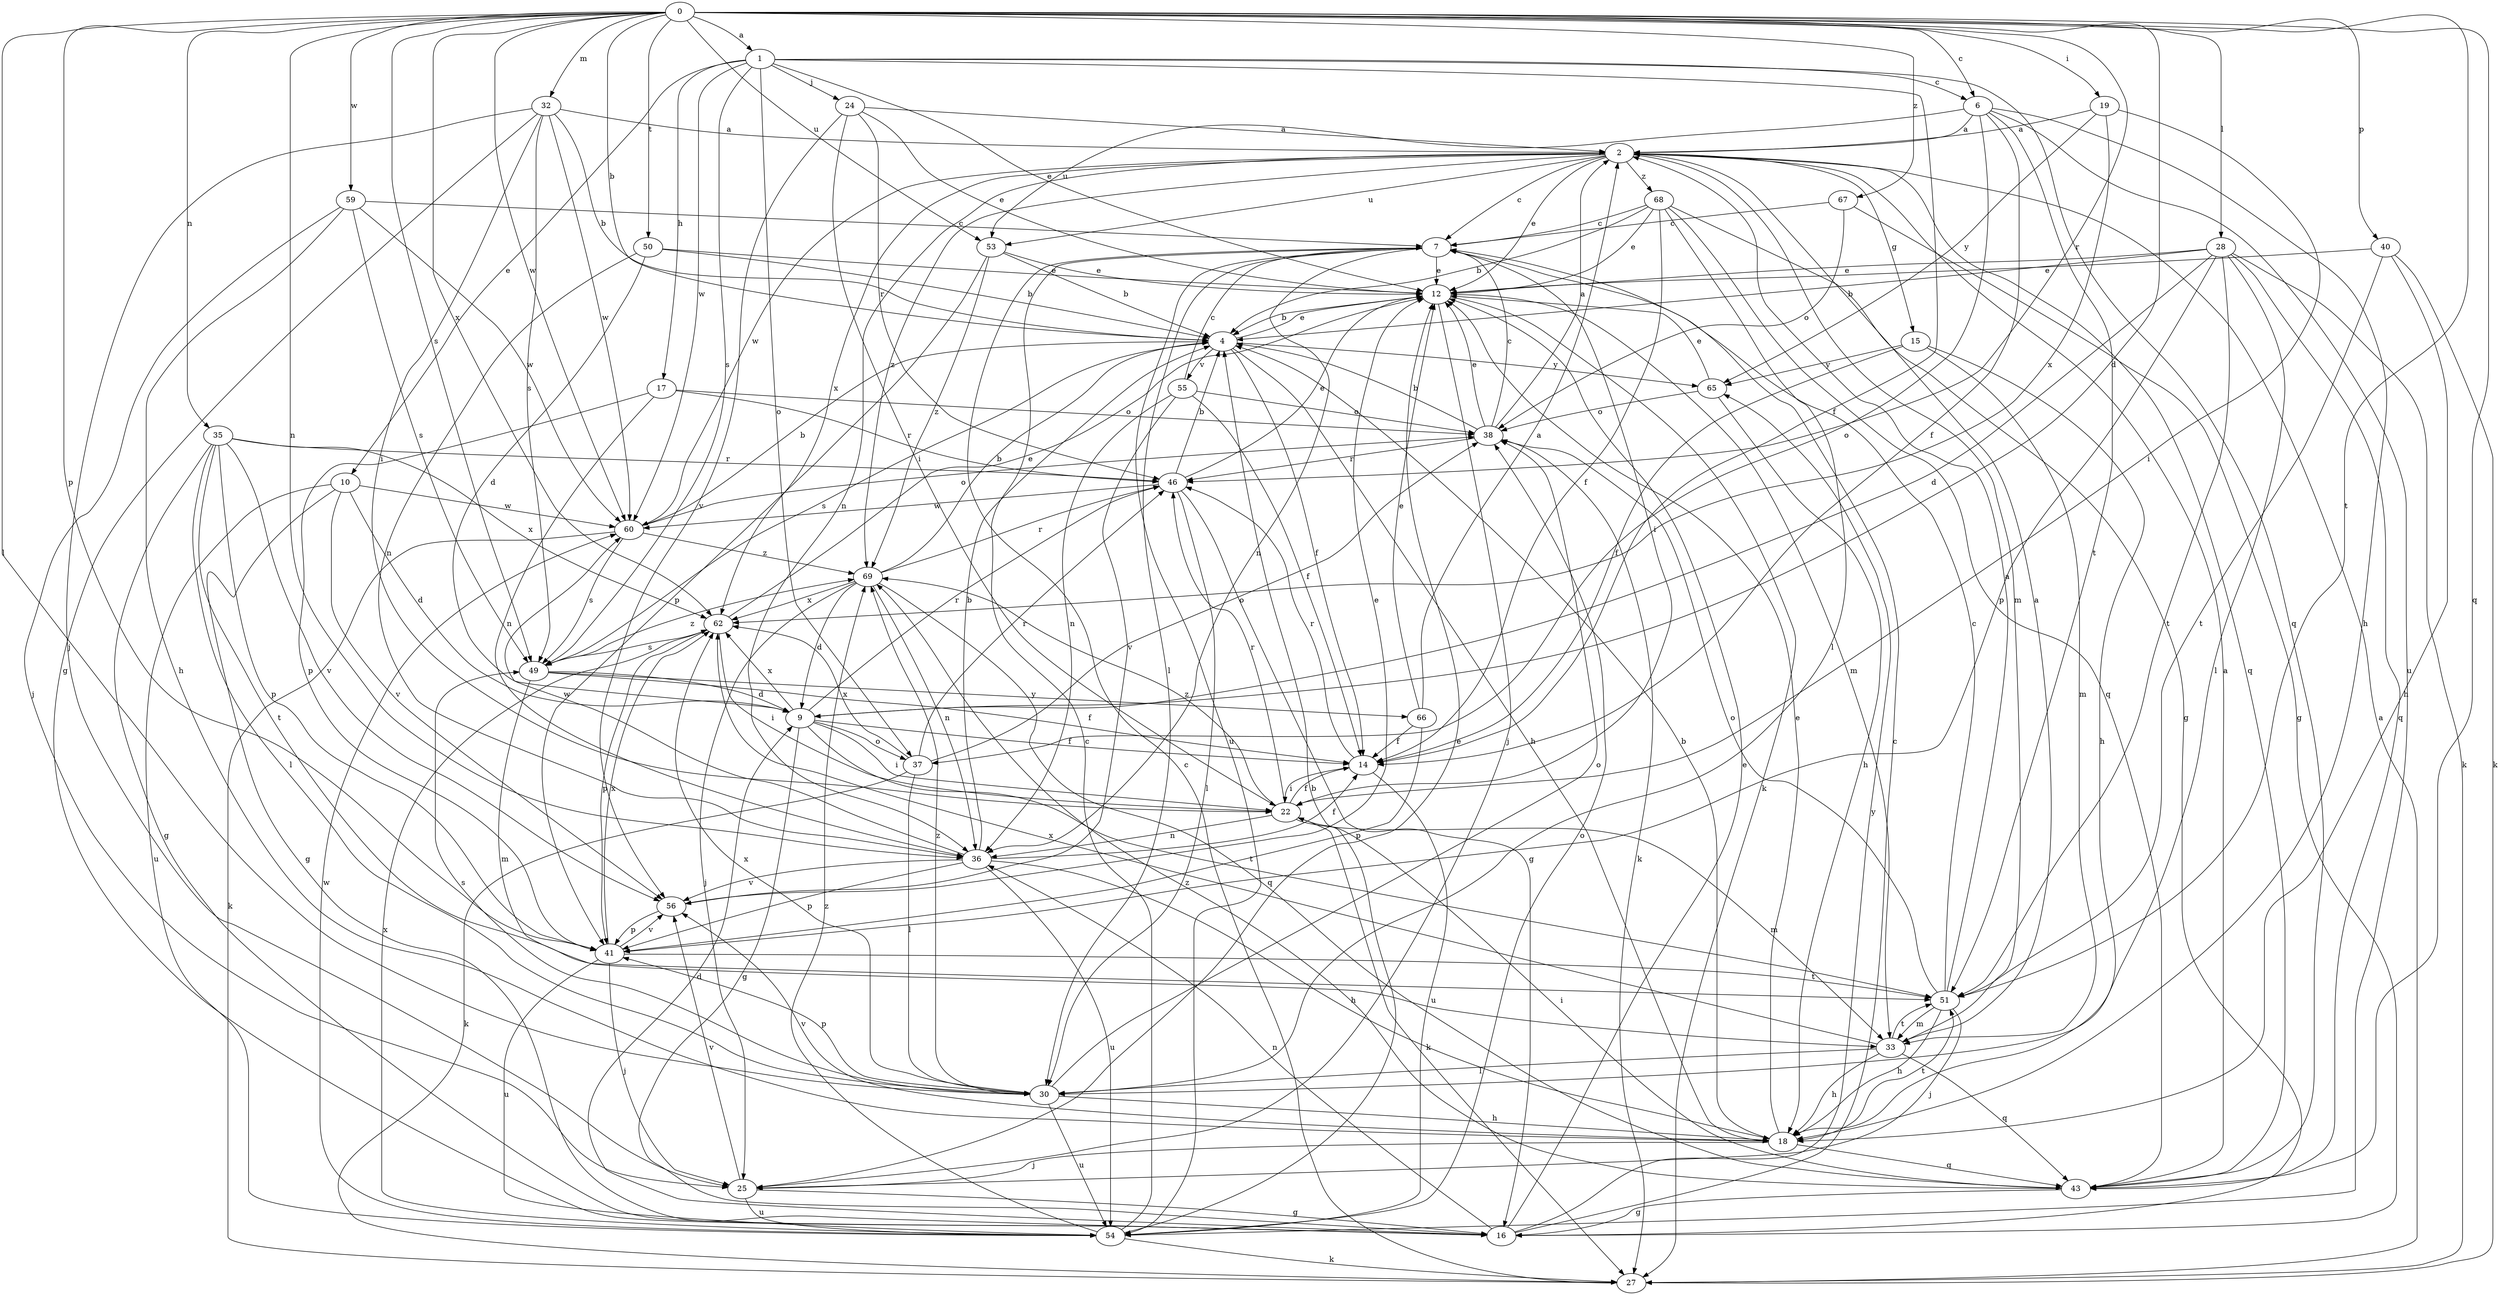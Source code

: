 strict digraph  {
0;
1;
2;
4;
6;
7;
9;
10;
12;
14;
15;
16;
17;
18;
19;
22;
24;
25;
27;
28;
30;
32;
33;
35;
36;
37;
38;
40;
41;
43;
46;
49;
50;
51;
53;
54;
55;
56;
59;
60;
62;
65;
66;
67;
68;
69;
0 -> 1  [label=a];
0 -> 4  [label=b];
0 -> 6  [label=c];
0 -> 9  [label=d];
0 -> 19  [label=i];
0 -> 28  [label=l];
0 -> 30  [label=l];
0 -> 32  [label=m];
0 -> 35  [label=n];
0 -> 36  [label=n];
0 -> 40  [label=p];
0 -> 41  [label=p];
0 -> 43  [label=q];
0 -> 46  [label=r];
0 -> 49  [label=s];
0 -> 50  [label=t];
0 -> 51  [label=t];
0 -> 53  [label=u];
0 -> 59  [label=w];
0 -> 60  [label=w];
0 -> 62  [label=x];
0 -> 67  [label=z];
1 -> 6  [label=c];
1 -> 10  [label=e];
1 -> 12  [label=e];
1 -> 14  [label=f];
1 -> 17  [label=h];
1 -> 24  [label=j];
1 -> 37  [label=o];
1 -> 43  [label=q];
1 -> 49  [label=s];
1 -> 60  [label=w];
2 -> 7  [label=c];
2 -> 12  [label=e];
2 -> 15  [label=g];
2 -> 33  [label=m];
2 -> 36  [label=n];
2 -> 43  [label=q];
2 -> 53  [label=u];
2 -> 60  [label=w];
2 -> 62  [label=x];
2 -> 68  [label=z];
2 -> 69  [label=z];
4 -> 12  [label=e];
4 -> 14  [label=f];
4 -> 18  [label=h];
4 -> 49  [label=s];
4 -> 55  [label=v];
4 -> 65  [label=y];
6 -> 2  [label=a];
6 -> 14  [label=f];
6 -> 18  [label=h];
6 -> 37  [label=o];
6 -> 51  [label=t];
6 -> 53  [label=u];
6 -> 54  [label=u];
7 -> 12  [label=e];
7 -> 22  [label=i];
7 -> 30  [label=l];
7 -> 36  [label=n];
7 -> 54  [label=u];
9 -> 14  [label=f];
9 -> 16  [label=g];
9 -> 22  [label=i];
9 -> 37  [label=o];
9 -> 46  [label=r];
9 -> 51  [label=t];
9 -> 62  [label=x];
10 -> 9  [label=d];
10 -> 16  [label=g];
10 -> 54  [label=u];
10 -> 56  [label=v];
10 -> 60  [label=w];
12 -> 4  [label=b];
12 -> 25  [label=j];
12 -> 27  [label=k];
12 -> 33  [label=m];
14 -> 22  [label=i];
14 -> 46  [label=r];
14 -> 54  [label=u];
15 -> 14  [label=f];
15 -> 18  [label=h];
15 -> 33  [label=m];
15 -> 65  [label=y];
16 -> 7  [label=c];
16 -> 9  [label=d];
16 -> 12  [label=e];
16 -> 36  [label=n];
16 -> 65  [label=y];
17 -> 36  [label=n];
17 -> 38  [label=o];
17 -> 41  [label=p];
17 -> 46  [label=r];
18 -> 4  [label=b];
18 -> 12  [label=e];
18 -> 25  [label=j];
18 -> 43  [label=q];
18 -> 51  [label=t];
18 -> 56  [label=v];
19 -> 2  [label=a];
19 -> 22  [label=i];
19 -> 62  [label=x];
19 -> 65  [label=y];
22 -> 14  [label=f];
22 -> 27  [label=k];
22 -> 33  [label=m];
22 -> 36  [label=n];
22 -> 46  [label=r];
22 -> 69  [label=z];
24 -> 2  [label=a];
24 -> 12  [label=e];
24 -> 22  [label=i];
24 -> 46  [label=r];
24 -> 56  [label=v];
25 -> 12  [label=e];
25 -> 16  [label=g];
25 -> 54  [label=u];
25 -> 56  [label=v];
27 -> 2  [label=a];
27 -> 7  [label=c];
28 -> 4  [label=b];
28 -> 9  [label=d];
28 -> 12  [label=e];
28 -> 27  [label=k];
28 -> 30  [label=l];
28 -> 41  [label=p];
28 -> 43  [label=q];
28 -> 51  [label=t];
30 -> 18  [label=h];
30 -> 38  [label=o];
30 -> 41  [label=p];
30 -> 49  [label=s];
30 -> 54  [label=u];
30 -> 62  [label=x];
30 -> 69  [label=z];
32 -> 2  [label=a];
32 -> 4  [label=b];
32 -> 16  [label=g];
32 -> 22  [label=i];
32 -> 25  [label=j];
32 -> 49  [label=s];
32 -> 60  [label=w];
33 -> 2  [label=a];
33 -> 18  [label=h];
33 -> 30  [label=l];
33 -> 43  [label=q];
33 -> 51  [label=t];
33 -> 62  [label=x];
35 -> 16  [label=g];
35 -> 30  [label=l];
35 -> 41  [label=p];
35 -> 46  [label=r];
35 -> 51  [label=t];
35 -> 56  [label=v];
35 -> 62  [label=x];
36 -> 4  [label=b];
36 -> 14  [label=f];
36 -> 18  [label=h];
36 -> 41  [label=p];
36 -> 54  [label=u];
36 -> 56  [label=v];
36 -> 60  [label=w];
37 -> 27  [label=k];
37 -> 30  [label=l];
37 -> 38  [label=o];
37 -> 46  [label=r];
37 -> 62  [label=x];
38 -> 2  [label=a];
38 -> 4  [label=b];
38 -> 7  [label=c];
38 -> 12  [label=e];
38 -> 27  [label=k];
38 -> 46  [label=r];
40 -> 12  [label=e];
40 -> 18  [label=h];
40 -> 27  [label=k];
40 -> 51  [label=t];
41 -> 25  [label=j];
41 -> 51  [label=t];
41 -> 54  [label=u];
41 -> 56  [label=v];
41 -> 62  [label=x];
43 -> 2  [label=a];
43 -> 16  [label=g];
43 -> 22  [label=i];
43 -> 69  [label=z];
46 -> 4  [label=b];
46 -> 12  [label=e];
46 -> 16  [label=g];
46 -> 30  [label=l];
46 -> 60  [label=w];
49 -> 9  [label=d];
49 -> 14  [label=f];
49 -> 33  [label=m];
49 -> 66  [label=y];
49 -> 69  [label=z];
50 -> 4  [label=b];
50 -> 9  [label=d];
50 -> 12  [label=e];
50 -> 36  [label=n];
51 -> 2  [label=a];
51 -> 7  [label=c];
51 -> 18  [label=h];
51 -> 25  [label=j];
51 -> 33  [label=m];
51 -> 38  [label=o];
53 -> 4  [label=b];
53 -> 12  [label=e];
53 -> 41  [label=p];
53 -> 69  [label=z];
54 -> 4  [label=b];
54 -> 7  [label=c];
54 -> 27  [label=k];
54 -> 38  [label=o];
54 -> 60  [label=w];
54 -> 62  [label=x];
54 -> 69  [label=z];
55 -> 7  [label=c];
55 -> 14  [label=f];
55 -> 36  [label=n];
55 -> 38  [label=o];
55 -> 56  [label=v];
56 -> 12  [label=e];
56 -> 41  [label=p];
59 -> 7  [label=c];
59 -> 18  [label=h];
59 -> 25  [label=j];
59 -> 49  [label=s];
59 -> 60  [label=w];
60 -> 4  [label=b];
60 -> 27  [label=k];
60 -> 38  [label=o];
60 -> 49  [label=s];
60 -> 69  [label=z];
62 -> 12  [label=e];
62 -> 22  [label=i];
62 -> 41  [label=p];
62 -> 49  [label=s];
65 -> 12  [label=e];
65 -> 18  [label=h];
65 -> 38  [label=o];
66 -> 2  [label=a];
66 -> 12  [label=e];
66 -> 14  [label=f];
66 -> 41  [label=p];
67 -> 7  [label=c];
67 -> 16  [label=g];
67 -> 38  [label=o];
68 -> 4  [label=b];
68 -> 7  [label=c];
68 -> 12  [label=e];
68 -> 14  [label=f];
68 -> 16  [label=g];
68 -> 30  [label=l];
68 -> 43  [label=q];
69 -> 4  [label=b];
69 -> 9  [label=d];
69 -> 25  [label=j];
69 -> 36  [label=n];
69 -> 43  [label=q];
69 -> 46  [label=r];
69 -> 62  [label=x];
}
